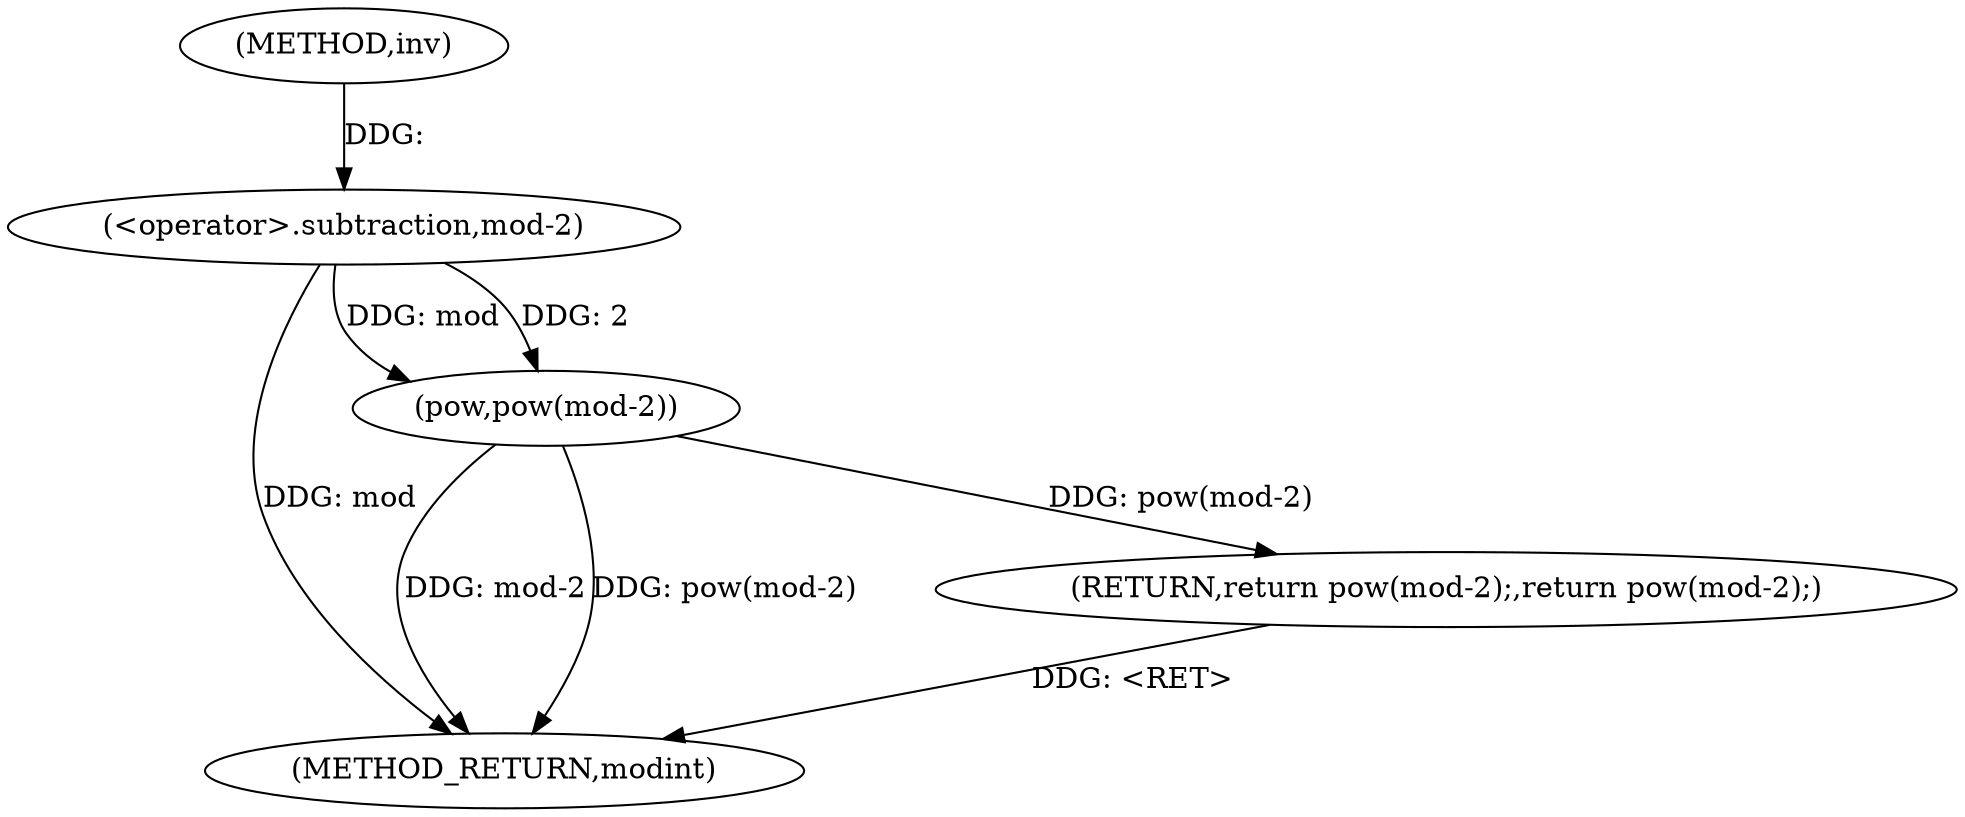 digraph "inv" {  
"1000238" [label = "(METHOD,inv)" ]
"1000245" [label = "(METHOD_RETURN,modint)" ]
"1000240" [label = "(RETURN,return pow(mod-2);,return pow(mod-2);)" ]
"1000241" [label = "(pow,pow(mod-2))" ]
"1000242" [label = "(<operator>.subtraction,mod-2)" ]
  "1000240" -> "1000245"  [ label = "DDG: <RET>"] 
  "1000241" -> "1000245"  [ label = "DDG: mod-2"] 
  "1000241" -> "1000245"  [ label = "DDG: pow(mod-2)"] 
  "1000242" -> "1000245"  [ label = "DDG: mod"] 
  "1000241" -> "1000240"  [ label = "DDG: pow(mod-2)"] 
  "1000242" -> "1000241"  [ label = "DDG: mod"] 
  "1000242" -> "1000241"  [ label = "DDG: 2"] 
  "1000238" -> "1000242"  [ label = "DDG: "] 
}
